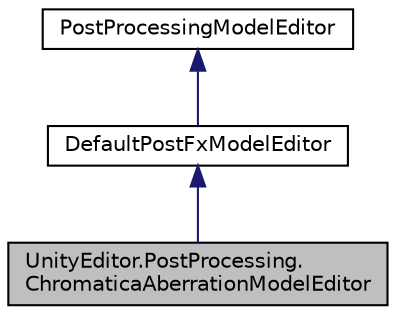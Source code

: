 digraph "UnityEditor.PostProcessing.ChromaticaAberrationModelEditor"
{
  edge [fontname="Helvetica",fontsize="10",labelfontname="Helvetica",labelfontsize="10"];
  node [fontname="Helvetica",fontsize="10",shape=record];
  Node0 [label="UnityEditor.PostProcessing.\lChromaticaAberrationModelEditor",height=0.2,width=0.4,color="black", fillcolor="grey75", style="filled", fontcolor="black"];
  Node1 -> Node0 [dir="back",color="midnightblue",fontsize="10",style="solid",fontname="Helvetica"];
  Node1 [label="DefaultPostFxModelEditor",height=0.2,width=0.4,color="black", fillcolor="white", style="filled",URL="$class_unity_editor_1_1_post_processing_1_1_default_post_fx_model_editor.html"];
  Node2 -> Node1 [dir="back",color="midnightblue",fontsize="10",style="solid",fontname="Helvetica"];
  Node2 [label="PostProcessingModelEditor",height=0.2,width=0.4,color="black", fillcolor="white", style="filled",URL="$class_unity_editor_1_1_post_processing_1_1_post_processing_model_editor.html"];
}

